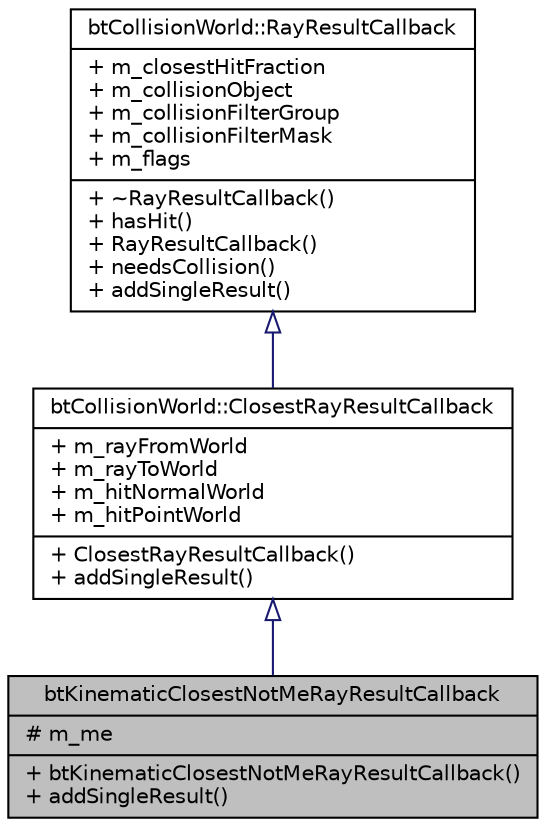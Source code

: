 digraph G
{
  edge [fontname="Helvetica",fontsize="10",labelfontname="Helvetica",labelfontsize="10"];
  node [fontname="Helvetica",fontsize="10",shape=record];
  Node1 [label="{btKinematicClosestNotMeRayResultCallback\n|# m_me\l|+ btKinematicClosestNotMeRayResultCallback()\l+ addSingleResult()\l}",height=0.2,width=0.4,color="black", fillcolor="grey75", style="filled" fontcolor="black"];
  Node2 -> Node1 [dir=back,color="midnightblue",fontsize="10",style="solid",arrowtail="empty",fontname="Helvetica"];
  Node2 [label="{btCollisionWorld::ClosestRayResultCallback\n|+ m_rayFromWorld\l+ m_rayToWorld\l+ m_hitNormalWorld\l+ m_hitPointWorld\l|+ ClosestRayResultCallback()\l+ addSingleResult()\l}",height=0.2,width=0.4,color="black", fillcolor="white", style="filled",URL="$d4/dbe/structbtCollisionWorld_1_1ClosestRayResultCallback.html"];
  Node3 -> Node2 [dir=back,color="midnightblue",fontsize="10",style="solid",arrowtail="empty",fontname="Helvetica"];
  Node3 [label="{btCollisionWorld::RayResultCallback\n|+ m_closestHitFraction\l+ m_collisionObject\l+ m_collisionFilterGroup\l+ m_collisionFilterMask\l+ m_flags\l|+ ~RayResultCallback()\l+ hasHit()\l+ RayResultCallback()\l+ needsCollision()\l+ addSingleResult()\l}",height=0.2,width=0.4,color="black", fillcolor="white", style="filled",URL="$dd/d12/structbtCollisionWorld_1_1RayResultCallback.html",tooltip="RayResultCallback is used to report new raycast results."];
}
